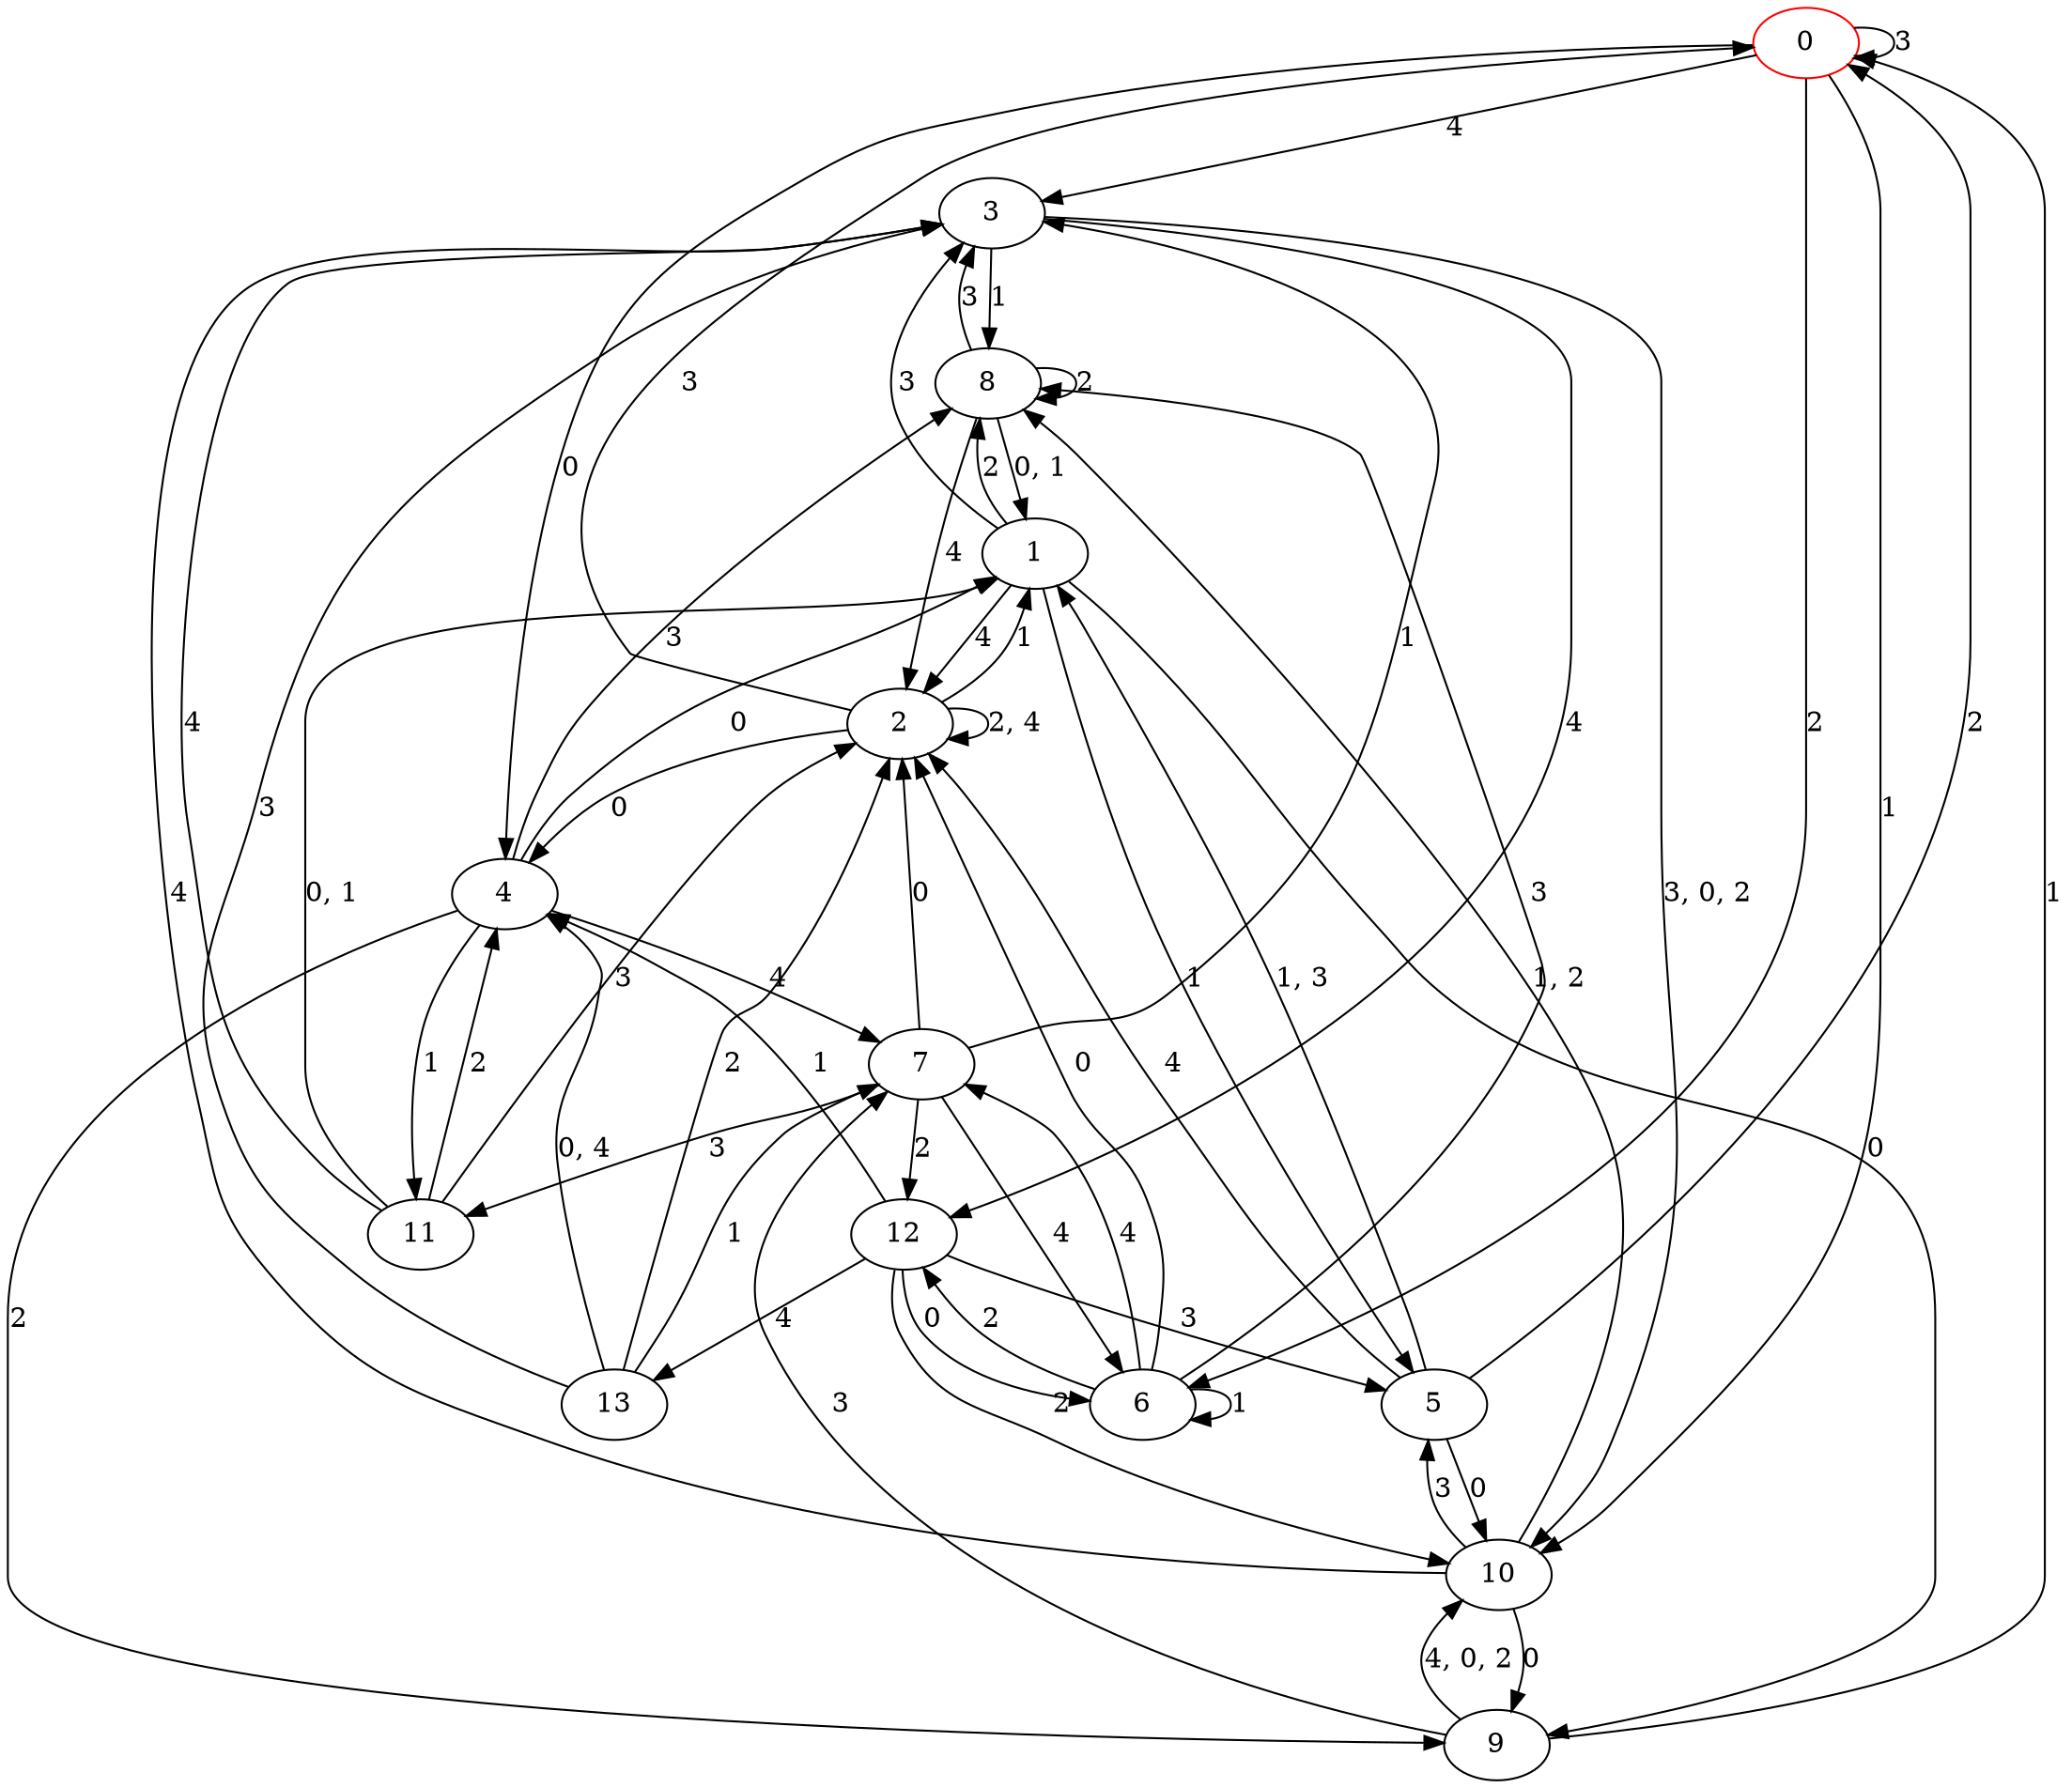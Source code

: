 digraph g {
0 [label= "0"] [color="red"];
1 [label= "1"];
2 [label= "2"];
3 [label= "3"];
4 [label= "4"];
5 [label= "5"];
6 [label= "6"];
7 [label= "7"];
8 [label= "8"];
9 [label= "9"];
10 [label= "10"];
11 [label= "11"];
12 [label= "12"];
13 [label= "13"];
0 -> 4[label= "0"];
0 -> 10[label= "1"];
0 -> 6[label= "2"];
0 -> 0[label= "3"];
0 -> 3[label= "4"];
1 -> 9[label= "0"];
1 -> 5[label= "1"];
1 -> 8[label= "2"];
1 -> 3[label= "3"];
1 -> 2[label= "4"];
2 -> 4[label= "0"];
2 -> 1[label= "1"];
2 -> 0[label= "3"];
3 -> 8[label= "1"];
3 -> 12[label= "4"];
4 -> 1[label= "0"];
4 -> 11[label= "1"];
4 -> 9[label= "2"];
4 -> 8[label= "3"];
4 -> 7[label= "4"];
5 -> 10[label= "0"];
5 -> 0[label= "2"];
5 -> 2[label= "4"];
6 -> 2[label= "0"];
6 -> 6[label= "1"];
6 -> 12[label= "2"];
6 -> 8[label= "3"];
6 -> 7[label= "4"];
7 -> 2[label= "0"];
7 -> 3[label= "1"];
7 -> 12[label= "2"];
7 -> 11[label= "3"];
7 -> 6[label= "4"];
8 -> 8[label= "2"];
8 -> 3[label= "3"];
8 -> 2[label= "4"];
9 -> 0[label= "1"];
9 -> 7[label= "3"];
10 -> 9[label= "0"];
10 -> 5[label= "3"];
10 -> 3[label= "4"];
11 -> 4[label= "2"];
11 -> 2[label= "3"];
11 -> 3[label= "4"];
12 -> 6[label= "0"];
12 -> 4[label= "1"];
12 -> 10[label= "2"];
12 -> 5[label= "3"];
12 -> 13[label= "4"];
13 -> 7[label= "1"];
13 -> 2[label= "2"];
13 -> 3[label= "3"];
2 -> 2[label= "2, 4"];
3 -> 10[label= "3, 0, 2"];
5 -> 1[label= "1, 3"];
8 -> 1[label= "0, 1"];
9 -> 10[label= "4, 0, 2"];
10 -> 8[label= "1, 2"];
11 -> 1[label= "0, 1"];
13 -> 4[label= "0, 4"];
}
